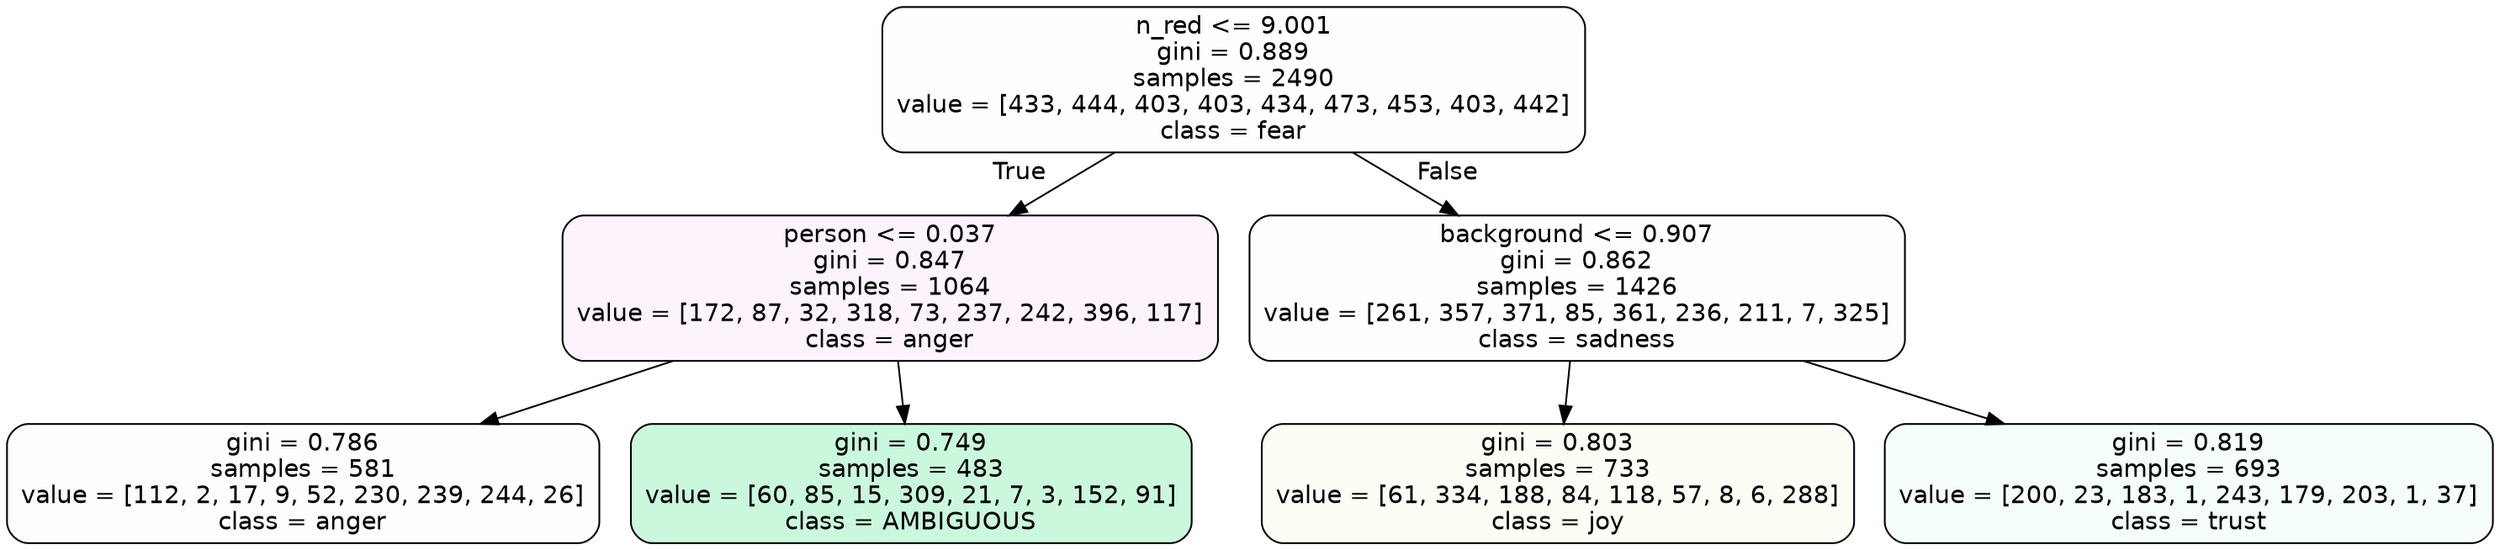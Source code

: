 digraph Tree {
node [shape=box, style="filled, rounded", color="black", fontname=helvetica] ;
edge [fontname=helvetica] ;
0 [label="n_red <= 9.001\ngini = 0.889\nsamples = 2490\nvalue = [433, 444, 403, 403, 434, 473, 453, 403, 442]\nclass = fear", fillcolor="#3964e501"] ;
1 [label="person <= 0.037\ngini = 0.847\nsamples = 1064\nvalue = [172, 87, 32, 318, 73, 237, 242, 396, 117]\nclass = anger", fillcolor="#e539d70f"] ;
0 -> 1 [labeldistance=2.5, labelangle=45, headlabel="True"] ;
2 [label="gini = 0.786\nsamples = 581\nvalue = [112, 2, 17, 9, 52, 230, 239, 244, 26]\nclass = anger", fillcolor="#e539d702"] ;
1 -> 2 ;
3 [label="gini = 0.749\nsamples = 483\nvalue = [60, 85, 15, 309, 21, 7, 3, 152, 91]\nclass = AMBIGUOUS", fillcolor="#39e58144"] ;
1 -> 3 ;
4 [label="background <= 0.907\ngini = 0.862\nsamples = 1426\nvalue = [261, 357, 371, 85, 361, 236, 211, 7, 325]\nclass = sadness", fillcolor="#64e53901"] ;
0 -> 4 [labeldistance=2.5, labelangle=-45, headlabel="False"] ;
5 [label="gini = 0.803\nsamples = 733\nvalue = [61, 334, 188, 84, 118, 57, 8, 6, 288]\nclass = joy", fillcolor="#d7e5390e"] ;
4 -> 5 ;
6 [label="gini = 0.819\nsamples = 693\nvalue = [200, 23, 183, 1, 243, 179, 203, 1, 37]\nclass = trust", fillcolor="#39d7e50c"] ;
4 -> 6 ;
}